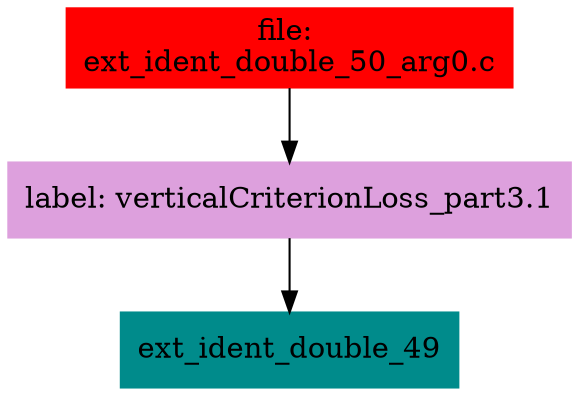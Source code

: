 digraph G {
node [shape=box]

0 [label="file: 
ext_ident_double_50_arg0.c",color=red, style=filled]
1 [label="label: verticalCriterionLoss_part3.1",color=plum, style=filled]
0 -> 1
2 [label="ext_ident_double_49",color=cyan4, style=filled]
1 -> 2


}

